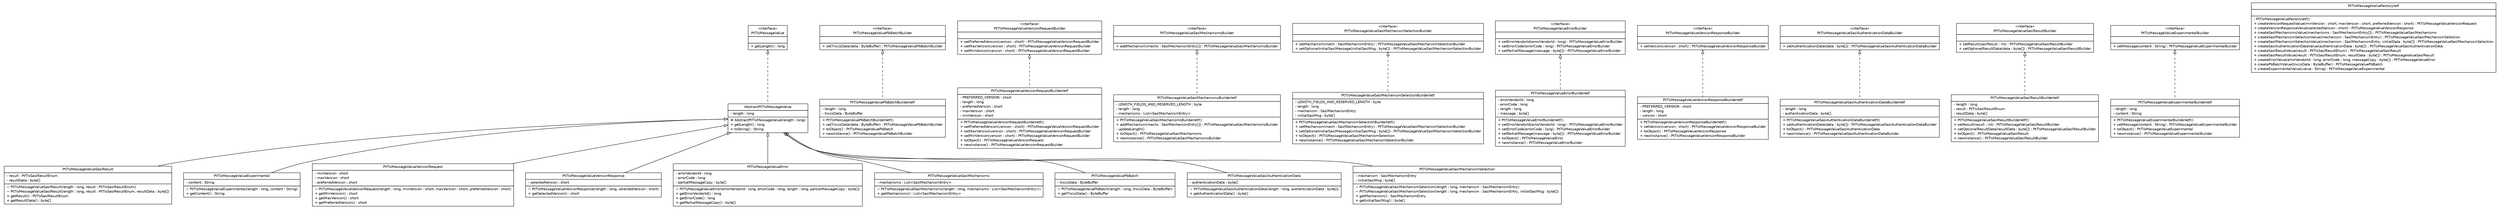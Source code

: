 #!/usr/local/bin/dot
#
# Class diagram 
# Generated by UMLGraph version R5_6 (http://www.umlgraph.org/)
#

digraph G {
	edge [fontname="Helvetica",fontsize=10,labelfontname="Helvetica",labelfontsize=10];
	node [fontname="Helvetica",fontsize=10,shape=plaintext];
	nodesep=0.25;
	ranksep=0.5;
	// org.ietf.nea.pt.value.PtTlsMessageValueSaslResult
	c8471 [label=<<table title="org.ietf.nea.pt.value.PtTlsMessageValueSaslResult" border="0" cellborder="1" cellspacing="0" cellpadding="2" port="p" href="./PtTlsMessageValueSaslResult.html">
		<tr><td><table border="0" cellspacing="0" cellpadding="1">
<tr><td align="center" balign="center"> PtTlsMessageValueSaslResult </td></tr>
		</table></td></tr>
		<tr><td><table border="0" cellspacing="0" cellpadding="1">
<tr><td align="left" balign="left"> - result : PtTlsSaslResultEnum </td></tr>
<tr><td align="left" balign="left"> - resultData : byte[] </td></tr>
		</table></td></tr>
		<tr><td><table border="0" cellspacing="0" cellpadding="1">
<tr><td align="left" balign="left"> ~ PtTlsMessageValueSaslResult(length : long, result : PtTlsSaslResultEnum) </td></tr>
<tr><td align="left" balign="left"> ~ PtTlsMessageValueSaslResult(length : long, result : PtTlsSaslResultEnum, resultData : byte[]) </td></tr>
<tr><td align="left" balign="left"> + getResult() : PtTlsSaslResultEnum </td></tr>
<tr><td align="left" balign="left"> + getResultData() : byte[] </td></tr>
		</table></td></tr>
		</table>>, URL="./PtTlsMessageValueSaslResult.html", fontname="Helvetica", fontcolor="black", fontsize=10.0];
	// org.ietf.nea.pt.value.PtTlsMessageValueExperimental
	c8472 [label=<<table title="org.ietf.nea.pt.value.PtTlsMessageValueExperimental" border="0" cellborder="1" cellspacing="0" cellpadding="2" port="p" href="./PtTlsMessageValueExperimental.html">
		<tr><td><table border="0" cellspacing="0" cellpadding="1">
<tr><td align="center" balign="center"> PtTlsMessageValueExperimental </td></tr>
		</table></td></tr>
		<tr><td><table border="0" cellspacing="0" cellpadding="1">
<tr><td align="left" balign="left"> - content : String </td></tr>
		</table></td></tr>
		<tr><td><table border="0" cellspacing="0" cellpadding="1">
<tr><td align="left" balign="left"> ~ PtTlsMessageValueExperimental(length : long, content : String) </td></tr>
<tr><td align="left" balign="left"> + getContent() : String </td></tr>
		</table></td></tr>
		</table>>, URL="./PtTlsMessageValueExperimental.html", fontname="Helvetica", fontcolor="black", fontsize=10.0];
	// org.ietf.nea.pt.value.PtTlsMessageValuePbBatchBuilderIetf
	c8473 [label=<<table title="org.ietf.nea.pt.value.PtTlsMessageValuePbBatchBuilderIetf" border="0" cellborder="1" cellspacing="0" cellpadding="2" port="p" href="./PtTlsMessageValuePbBatchBuilderIetf.html">
		<tr><td><table border="0" cellspacing="0" cellpadding="1">
<tr><td align="center" balign="center"> PtTlsMessageValuePbBatchBuilderIetf </td></tr>
		</table></td></tr>
		<tr><td><table border="0" cellspacing="0" cellpadding="1">
<tr><td align="left" balign="left"> - length : long </td></tr>
<tr><td align="left" balign="left"> - tnccsData : ByteBuffer </td></tr>
		</table></td></tr>
		<tr><td><table border="0" cellspacing="0" cellpadding="1">
<tr><td align="left" balign="left"> + PtTlsMessageValuePbBatchBuilderIetf() </td></tr>
<tr><td align="left" balign="left"> + setTnccsData(data : ByteBuffer) : PtTlsMessageValuePbBatchBuilder </td></tr>
<tr><td align="left" balign="left"> + toObject() : PtTlsMessageValuePbBatch </td></tr>
<tr><td align="left" balign="left"> + newInstance() : PtTlsMessageValuePbBatchBuilder </td></tr>
		</table></td></tr>
		</table>>, URL="./PtTlsMessageValuePbBatchBuilderIetf.html", fontname="Helvetica", fontcolor="black", fontsize=10.0];
	// org.ietf.nea.pt.value.PtTlsMessageValueVersionRequestBuilder
	c8474 [label=<<table title="org.ietf.nea.pt.value.PtTlsMessageValueVersionRequestBuilder" border="0" cellborder="1" cellspacing="0" cellpadding="2" port="p" href="./PtTlsMessageValueVersionRequestBuilder.html">
		<tr><td><table border="0" cellspacing="0" cellpadding="1">
<tr><td align="center" balign="center"> &#171;interface&#187; </td></tr>
<tr><td align="center" balign="center"> PtTlsMessageValueVersionRequestBuilder </td></tr>
		</table></td></tr>
		<tr><td><table border="0" cellspacing="0" cellpadding="1">
<tr><td align="left" balign="left">  </td></tr>
		</table></td></tr>
		<tr><td><table border="0" cellspacing="0" cellpadding="1">
<tr><td align="left" balign="left"> + setPreferredVersion(version : short) : PtTlsMessageValueVersionRequestBuilder </td></tr>
<tr><td align="left" balign="left"> + setMaxVersion(version : short) : PtTlsMessageValueVersionRequestBuilder </td></tr>
<tr><td align="left" balign="left"> + setMinVersion(version : short) : PtTlsMessageValueVersionRequestBuilder </td></tr>
		</table></td></tr>
		</table>>, URL="./PtTlsMessageValueVersionRequestBuilder.html", fontname="Helvetica", fontcolor="black", fontsize=10.0];
	// org.ietf.nea.pt.value.PtTlsMessageValueVersionRequest
	c8475 [label=<<table title="org.ietf.nea.pt.value.PtTlsMessageValueVersionRequest" border="0" cellborder="1" cellspacing="0" cellpadding="2" port="p" href="./PtTlsMessageValueVersionRequest.html">
		<tr><td><table border="0" cellspacing="0" cellpadding="1">
<tr><td align="center" balign="center"> PtTlsMessageValueVersionRequest </td></tr>
		</table></td></tr>
		<tr><td><table border="0" cellspacing="0" cellpadding="1">
<tr><td align="left" balign="left"> - minVersion : short </td></tr>
<tr><td align="left" balign="left"> - maxVersion : short </td></tr>
<tr><td align="left" balign="left"> - preferredVersion : short </td></tr>
		</table></td></tr>
		<tr><td><table border="0" cellspacing="0" cellpadding="1">
<tr><td align="left" balign="left"> ~ PtTlsMessageValueVersionRequest(length : long, minVersion : short, maxVersion : short, preferredVersion : short) </td></tr>
<tr><td align="left" balign="left"> + getMinVersion() : short </td></tr>
<tr><td align="left" balign="left"> + getMaxVersion() : short </td></tr>
<tr><td align="left" balign="left"> + getPreferredVersion() : short </td></tr>
		</table></td></tr>
		</table>>, URL="./PtTlsMessageValueVersionRequest.html", fontname="Helvetica", fontcolor="black", fontsize=10.0];
	// org.ietf.nea.pt.value.PtTlsMessageValueVersionRequestBuilderIetf
	c8476 [label=<<table title="org.ietf.nea.pt.value.PtTlsMessageValueVersionRequestBuilderIetf" border="0" cellborder="1" cellspacing="0" cellpadding="2" port="p" href="./PtTlsMessageValueVersionRequestBuilderIetf.html">
		<tr><td><table border="0" cellspacing="0" cellpadding="1">
<tr><td align="center" balign="center"> PtTlsMessageValueVersionRequestBuilderIetf </td></tr>
		</table></td></tr>
		<tr><td><table border="0" cellspacing="0" cellpadding="1">
<tr><td align="left" balign="left"> - PREFERRED_VERSION : short </td></tr>
<tr><td align="left" balign="left"> - length : long </td></tr>
<tr><td align="left" balign="left"> - preferredVersion : short </td></tr>
<tr><td align="left" balign="left"> - maxVersion : short </td></tr>
<tr><td align="left" balign="left"> - minVersion : short </td></tr>
		</table></td></tr>
		<tr><td><table border="0" cellspacing="0" cellpadding="1">
<tr><td align="left" balign="left"> + PtTlsMessageValueVersionRequestBuilderIetf() </td></tr>
<tr><td align="left" balign="left"> + setPreferredVersion(version : short) : PtTlsMessageValueVersionRequestBuilder </td></tr>
<tr><td align="left" balign="left"> + setMaxVersion(version : short) : PtTlsMessageValueVersionRequestBuilder </td></tr>
<tr><td align="left" balign="left"> + setMinVersion(version : short) : PtTlsMessageValueVersionRequestBuilder </td></tr>
<tr><td align="left" balign="left"> + toObject() : PtTlsMessageValueVersionRequest </td></tr>
<tr><td align="left" balign="left"> + newInstance() : PtTlsMessageValueVersionRequestBuilder </td></tr>
		</table></td></tr>
		</table>>, URL="./PtTlsMessageValueVersionRequestBuilderIetf.html", fontname="Helvetica", fontcolor="black", fontsize=10.0];
	// org.ietf.nea.pt.value.PtTlsMessageValueSaslMechanismsBuilderIetf
	c8477 [label=<<table title="org.ietf.nea.pt.value.PtTlsMessageValueSaslMechanismsBuilderIetf" border="0" cellborder="1" cellspacing="0" cellpadding="2" port="p" href="./PtTlsMessageValueSaslMechanismsBuilderIetf.html">
		<tr><td><table border="0" cellspacing="0" cellpadding="1">
<tr><td align="center" balign="center"> PtTlsMessageValueSaslMechanismsBuilderIetf </td></tr>
		</table></td></tr>
		<tr><td><table border="0" cellspacing="0" cellpadding="1">
<tr><td align="left" balign="left"> - LENGTH_FIELDS_AND_RESERVED_LENGTH : byte </td></tr>
<tr><td align="left" balign="left"> - length : long </td></tr>
<tr><td align="left" balign="left"> - mechanisms : List&lt;SaslMechanismEntry&gt; </td></tr>
		</table></td></tr>
		<tr><td><table border="0" cellspacing="0" cellpadding="1">
<tr><td align="left" balign="left"> + PtTlsMessageValueSaslMechanismsBuilderIetf() </td></tr>
<tr><td align="left" balign="left"> + addMechanism(mechs : SaslMechanismEntry[]) : PtTlsMessageValueSaslMechanismsBuilder </td></tr>
<tr><td align="left" balign="left"> - updateLength() </td></tr>
<tr><td align="left" balign="left"> + toObject() : PtTlsMessageValueSaslMechanisms </td></tr>
<tr><td align="left" balign="left"> + newInstance() : PtTlsMessageValueSaslMechanismsBuilder </td></tr>
		</table></td></tr>
		</table>>, URL="./PtTlsMessageValueSaslMechanismsBuilderIetf.html", fontname="Helvetica", fontcolor="black", fontsize=10.0];
	// org.ietf.nea.pt.value.PtTlsMessageValueSaslMechanismSelectionBuilder
	c8478 [label=<<table title="org.ietf.nea.pt.value.PtTlsMessageValueSaslMechanismSelectionBuilder" border="0" cellborder="1" cellspacing="0" cellpadding="2" port="p" href="./PtTlsMessageValueSaslMechanismSelectionBuilder.html">
		<tr><td><table border="0" cellspacing="0" cellpadding="1">
<tr><td align="center" balign="center"> &#171;interface&#187; </td></tr>
<tr><td align="center" balign="center"> PtTlsMessageValueSaslMechanismSelectionBuilder </td></tr>
		</table></td></tr>
		<tr><td><table border="0" cellspacing="0" cellpadding="1">
<tr><td align="left" balign="left">  </td></tr>
		</table></td></tr>
		<tr><td><table border="0" cellspacing="0" cellpadding="1">
<tr><td align="left" balign="left"> + setMechanism(mech : SaslMechanismEntry) : PtTlsMessageValueSaslMechanismSelectionBuilder </td></tr>
<tr><td align="left" balign="left"> + setOptionalInitialSaslMessage(initialSaslMsg : byte[]) : PtTlsMessageValueSaslMechanismSelectionBuilder </td></tr>
		</table></td></tr>
		</table>>, URL="./PtTlsMessageValueSaslMechanismSelectionBuilder.html", fontname="Helvetica", fontcolor="black", fontsize=10.0];
	// org.ietf.nea.pt.value.PtTlsMessageValueErrorBuilder
	c8479 [label=<<table title="org.ietf.nea.pt.value.PtTlsMessageValueErrorBuilder" border="0" cellborder="1" cellspacing="0" cellpadding="2" port="p" href="./PtTlsMessageValueErrorBuilder.html">
		<tr><td><table border="0" cellspacing="0" cellpadding="1">
<tr><td align="center" balign="center"> &#171;interface&#187; </td></tr>
<tr><td align="center" balign="center"> PtTlsMessageValueErrorBuilder </td></tr>
		</table></td></tr>
		<tr><td><table border="0" cellspacing="0" cellpadding="1">
<tr><td align="left" balign="left">  </td></tr>
		</table></td></tr>
		<tr><td><table border="0" cellspacing="0" cellpadding="1">
<tr><td align="left" balign="left"> + setErrorVendorId(errorVendorId : long) : PtTlsMessageValueErrorBuilder </td></tr>
<tr><td align="left" balign="left"> + setErrorCode(errorCode : long) : PtTlsMessageValueErrorBuilder </td></tr>
<tr><td align="left" balign="left"> + setPartialMessage(message : byte[]) : PtTlsMessageValueErrorBuilder </td></tr>
		</table></td></tr>
		</table>>, URL="./PtTlsMessageValueErrorBuilder.html", fontname="Helvetica", fontcolor="black", fontsize=10.0];
	// org.ietf.nea.pt.value.PtTlsMessageValueVersionResponseBuilderIetf
	c8480 [label=<<table title="org.ietf.nea.pt.value.PtTlsMessageValueVersionResponseBuilderIetf" border="0" cellborder="1" cellspacing="0" cellpadding="2" port="p" href="./PtTlsMessageValueVersionResponseBuilderIetf.html">
		<tr><td><table border="0" cellspacing="0" cellpadding="1">
<tr><td align="center" balign="center"> PtTlsMessageValueVersionResponseBuilderIetf </td></tr>
		</table></td></tr>
		<tr><td><table border="0" cellspacing="0" cellpadding="1">
<tr><td align="left" balign="left"> - PREFERRED_VERSION : short </td></tr>
<tr><td align="left" balign="left"> - length : long </td></tr>
<tr><td align="left" balign="left"> - version : short </td></tr>
		</table></td></tr>
		<tr><td><table border="0" cellspacing="0" cellpadding="1">
<tr><td align="left" balign="left"> + PtTlsMessageValueVersionResponseBuilderIetf() </td></tr>
<tr><td align="left" balign="left"> + setVersion(version : short) : PtTlsMessageValueVersionResponseBuilder </td></tr>
<tr><td align="left" balign="left"> + toObject() : PtTlsMessageValueVersionResponse </td></tr>
<tr><td align="left" balign="left"> + newInstance() : PtTlsMessageValueVersionResponseBuilder </td></tr>
		</table></td></tr>
		</table>>, URL="./PtTlsMessageValueVersionResponseBuilderIetf.html", fontname="Helvetica", fontcolor="black", fontsize=10.0];
	// org.ietf.nea.pt.value.AbstractPtTlsMessageValue
	c8481 [label=<<table title="org.ietf.nea.pt.value.AbstractPtTlsMessageValue" border="0" cellborder="1" cellspacing="0" cellpadding="2" port="p" href="./AbstractPtTlsMessageValue.html">
		<tr><td><table border="0" cellspacing="0" cellpadding="1">
<tr><td align="center" balign="center"> AbstractPtTlsMessageValue </td></tr>
		</table></td></tr>
		<tr><td><table border="0" cellspacing="0" cellpadding="1">
<tr><td align="left" balign="left"> - length : long </td></tr>
		</table></td></tr>
		<tr><td><table border="0" cellspacing="0" cellpadding="1">
<tr><td align="left" balign="left"> # AbstractPtTlsMessageValue(length : long) </td></tr>
<tr><td align="left" balign="left"> + getLength() : long </td></tr>
<tr><td align="left" balign="left"> + toString() : String </td></tr>
		</table></td></tr>
		</table>>, URL="./AbstractPtTlsMessageValue.html", fontname="Helvetica", fontcolor="black", fontsize=10.0];
	// org.ietf.nea.pt.value.PtTlsMessageValueSaslAuthenticationDataBuilderIetf
	c8482 [label=<<table title="org.ietf.nea.pt.value.PtTlsMessageValueSaslAuthenticationDataBuilderIetf" border="0" cellborder="1" cellspacing="0" cellpadding="2" port="p" href="./PtTlsMessageValueSaslAuthenticationDataBuilderIetf.html">
		<tr><td><table border="0" cellspacing="0" cellpadding="1">
<tr><td align="center" balign="center"> PtTlsMessageValueSaslAuthenticationDataBuilderIetf </td></tr>
		</table></td></tr>
		<tr><td><table border="0" cellspacing="0" cellpadding="1">
<tr><td align="left" balign="left"> - length : long </td></tr>
<tr><td align="left" balign="left"> - authenticationData : byte[] </td></tr>
		</table></td></tr>
		<tr><td><table border="0" cellspacing="0" cellpadding="1">
<tr><td align="left" balign="left"> + PtTlsMessageValueSaslAuthenticationDataBuilderIetf() </td></tr>
<tr><td align="left" balign="left"> + setAuthenticationData(data : byte[]) : PtTlsMessageValueSaslAuthenticationDataBuilder </td></tr>
<tr><td align="left" balign="left"> + toObject() : PtTlsMessageValueSaslAuthenticationData </td></tr>
<tr><td align="left" balign="left"> + newInstance() : PtTlsMessageValueSaslAuthenticationDataBuilder </td></tr>
		</table></td></tr>
		</table>>, URL="./PtTlsMessageValueSaslAuthenticationDataBuilderIetf.html", fontname="Helvetica", fontcolor="black", fontsize=10.0];
	// org.ietf.nea.pt.value.PtTlsMessageValueVersionResponse
	c8483 [label=<<table title="org.ietf.nea.pt.value.PtTlsMessageValueVersionResponse" border="0" cellborder="1" cellspacing="0" cellpadding="2" port="p" href="./PtTlsMessageValueVersionResponse.html">
		<tr><td><table border="0" cellspacing="0" cellpadding="1">
<tr><td align="center" balign="center"> PtTlsMessageValueVersionResponse </td></tr>
		</table></td></tr>
		<tr><td><table border="0" cellspacing="0" cellpadding="1">
<tr><td align="left" balign="left"> - selectedVersion : short </td></tr>
		</table></td></tr>
		<tr><td><table border="0" cellspacing="0" cellpadding="1">
<tr><td align="left" balign="left"> ~ PtTlsMessageValueVersionResponse(length : long, selectedVersion : short) </td></tr>
<tr><td align="left" balign="left"> + getSelectedVersion() : short </td></tr>
		</table></td></tr>
		</table>>, URL="./PtTlsMessageValueVersionResponse.html", fontname="Helvetica", fontcolor="black", fontsize=10.0];
	// org.ietf.nea.pt.value.PtTlsMessageValuePbBatchBuilder
	c8484 [label=<<table title="org.ietf.nea.pt.value.PtTlsMessageValuePbBatchBuilder" border="0" cellborder="1" cellspacing="0" cellpadding="2" port="p" href="./PtTlsMessageValuePbBatchBuilder.html">
		<tr><td><table border="0" cellspacing="0" cellpadding="1">
<tr><td align="center" balign="center"> &#171;interface&#187; </td></tr>
<tr><td align="center" balign="center"> PtTlsMessageValuePbBatchBuilder </td></tr>
		</table></td></tr>
		<tr><td><table border="0" cellspacing="0" cellpadding="1">
<tr><td align="left" balign="left">  </td></tr>
		</table></td></tr>
		<tr><td><table border="0" cellspacing="0" cellpadding="1">
<tr><td align="left" balign="left"> + setTnccsData(data : ByteBuffer) : PtTlsMessageValuePbBatchBuilder </td></tr>
		</table></td></tr>
		</table>>, URL="./PtTlsMessageValuePbBatchBuilder.html", fontname="Helvetica", fontcolor="black", fontsize=10.0];
	// org.ietf.nea.pt.value.PtTlsMessageValueError
	c8485 [label=<<table title="org.ietf.nea.pt.value.PtTlsMessageValueError" border="0" cellborder="1" cellspacing="0" cellpadding="2" port="p" href="./PtTlsMessageValueError.html">
		<tr><td><table border="0" cellspacing="0" cellpadding="1">
<tr><td align="center" balign="center"> PtTlsMessageValueError </td></tr>
		</table></td></tr>
		<tr><td><table border="0" cellspacing="0" cellpadding="1">
<tr><td align="left" balign="left"> - errorVendorId : long </td></tr>
<tr><td align="left" balign="left"> - errorCode : long </td></tr>
<tr><td align="left" balign="left"> - partialMessageCopy : byte[] </td></tr>
		</table></td></tr>
		<tr><td><table border="0" cellspacing="0" cellpadding="1">
<tr><td align="left" balign="left"> ~ PtTlsMessageValueError(errorVendorId : long, errorCode : long, length : long, partialMessageCopy : byte[]) </td></tr>
<tr><td align="left" balign="left"> + getErrorVendorId() : long </td></tr>
<tr><td align="left" balign="left"> + getErrorCode() : long </td></tr>
<tr><td align="left" balign="left"> + getPartialMessageCopy() : byte[] </td></tr>
		</table></td></tr>
		</table>>, URL="./PtTlsMessageValueError.html", fontname="Helvetica", fontcolor="black", fontsize=10.0];
	// org.ietf.nea.pt.value.PtTlsMessageValue
	c8486 [label=<<table title="org.ietf.nea.pt.value.PtTlsMessageValue" border="0" cellborder="1" cellspacing="0" cellpadding="2" port="p" href="./PtTlsMessageValue.html">
		<tr><td><table border="0" cellspacing="0" cellpadding="1">
<tr><td align="center" balign="center"> &#171;interface&#187; </td></tr>
<tr><td align="center" balign="center"> PtTlsMessageValue </td></tr>
		</table></td></tr>
		<tr><td><table border="0" cellspacing="0" cellpadding="1">
<tr><td align="left" balign="left">  </td></tr>
		</table></td></tr>
		<tr><td><table border="0" cellspacing="0" cellpadding="1">
<tr><td align="left" balign="left"> + getLength() : long </td></tr>
		</table></td></tr>
		</table>>, URL="./PtTlsMessageValue.html", fontname="Helvetica", fontcolor="black", fontsize=10.0];
	// org.ietf.nea.pt.value.PtTlsMessageValueVersionResponseBuilder
	c8487 [label=<<table title="org.ietf.nea.pt.value.PtTlsMessageValueVersionResponseBuilder" border="0" cellborder="1" cellspacing="0" cellpadding="2" port="p" href="./PtTlsMessageValueVersionResponseBuilder.html">
		<tr><td><table border="0" cellspacing="0" cellpadding="1">
<tr><td align="center" balign="center"> &#171;interface&#187; </td></tr>
<tr><td align="center" balign="center"> PtTlsMessageValueVersionResponseBuilder </td></tr>
		</table></td></tr>
		<tr><td><table border="0" cellspacing="0" cellpadding="1">
<tr><td align="left" balign="left">  </td></tr>
		</table></td></tr>
		<tr><td><table border="0" cellspacing="0" cellpadding="1">
<tr><td align="left" balign="left"> + setVersion(version : short) : PtTlsMessageValueVersionResponseBuilder </td></tr>
		</table></td></tr>
		</table>>, URL="./PtTlsMessageValueVersionResponseBuilder.html", fontname="Helvetica", fontcolor="black", fontsize=10.0];
	// org.ietf.nea.pt.value.PtTlsMessageValueSaslResultBuilderIetf
	c8488 [label=<<table title="org.ietf.nea.pt.value.PtTlsMessageValueSaslResultBuilderIetf" border="0" cellborder="1" cellspacing="0" cellpadding="2" port="p" href="./PtTlsMessageValueSaslResultBuilderIetf.html">
		<tr><td><table border="0" cellspacing="0" cellpadding="1">
<tr><td align="center" balign="center"> PtTlsMessageValueSaslResultBuilderIetf </td></tr>
		</table></td></tr>
		<tr><td><table border="0" cellspacing="0" cellpadding="1">
<tr><td align="left" balign="left"> - length : long </td></tr>
<tr><td align="left" balign="left"> - result : PtTlsSaslResultEnum </td></tr>
<tr><td align="left" balign="left"> - resultData : byte[] </td></tr>
		</table></td></tr>
		<tr><td><table border="0" cellspacing="0" cellpadding="1">
<tr><td align="left" balign="left"> + PtTlsMessageValueSaslResultBuilderIetf() </td></tr>
<tr><td align="left" balign="left"> + setResult(result : int) : PtTlsMessageValueSaslResultBuilder </td></tr>
<tr><td align="left" balign="left"> + setOptionalResultData(resultData : byte[]) : PtTlsMessageValueSaslResultBuilder </td></tr>
<tr><td align="left" balign="left"> + toObject() : PtTlsMessageValueSaslResult </td></tr>
<tr><td align="left" balign="left"> + newInstance() : PtTlsMessageValueSaslResultBuilder </td></tr>
		</table></td></tr>
		</table>>, URL="./PtTlsMessageValueSaslResultBuilderIetf.html", fontname="Helvetica", fontcolor="black", fontsize=10.0];
	// org.ietf.nea.pt.value.PtTlsMessageValueSaslMechanisms
	c8489 [label=<<table title="org.ietf.nea.pt.value.PtTlsMessageValueSaslMechanisms" border="0" cellborder="1" cellspacing="0" cellpadding="2" port="p" href="./PtTlsMessageValueSaslMechanisms.html">
		<tr><td><table border="0" cellspacing="0" cellpadding="1">
<tr><td align="center" balign="center"> PtTlsMessageValueSaslMechanisms </td></tr>
		</table></td></tr>
		<tr><td><table border="0" cellspacing="0" cellpadding="1">
<tr><td align="left" balign="left"> - mechanisms : List&lt;SaslMechanismEntry&gt; </td></tr>
		</table></td></tr>
		<tr><td><table border="0" cellspacing="0" cellpadding="1">
<tr><td align="left" balign="left"> ~ PtTlsMessageValueSaslMechanisms(length : long, mechanisms : List&lt;SaslMechanismEntry&gt;) </td></tr>
<tr><td align="left" balign="left"> + getMechanisms() : List&lt;SaslMechanismEntry&gt; </td></tr>
		</table></td></tr>
		</table>>, URL="./PtTlsMessageValueSaslMechanisms.html", fontname="Helvetica", fontcolor="black", fontsize=10.0];
	// org.ietf.nea.pt.value.PtTlsMessageValueErrorBuilderIetf
	c8490 [label=<<table title="org.ietf.nea.pt.value.PtTlsMessageValueErrorBuilderIetf" border="0" cellborder="1" cellspacing="0" cellpadding="2" port="p" href="./PtTlsMessageValueErrorBuilderIetf.html">
		<tr><td><table border="0" cellspacing="0" cellpadding="1">
<tr><td align="center" balign="center"> PtTlsMessageValueErrorBuilderIetf </td></tr>
		</table></td></tr>
		<tr><td><table border="0" cellspacing="0" cellpadding="1">
<tr><td align="left" balign="left"> - errorVendorId : long </td></tr>
<tr><td align="left" balign="left"> - errorCode : long </td></tr>
<tr><td align="left" balign="left"> - length : long </td></tr>
<tr><td align="left" balign="left"> - message : byte[] </td></tr>
		</table></td></tr>
		<tr><td><table border="0" cellspacing="0" cellpadding="1">
<tr><td align="left" balign="left"> + PtTlsMessageValueErrorBuilderIetf() </td></tr>
<tr><td align="left" balign="left"> + setErrorVendorId(errorVendorId : long) : PtTlsMessageValueErrorBuilder </td></tr>
<tr><td align="left" balign="left"> + setErrorCode(errorCode : long) : PtTlsMessageValueErrorBuilder </td></tr>
<tr><td align="left" balign="left"> + setPartialMessage(message : byte[]) : PtTlsMessageValueErrorBuilder </td></tr>
<tr><td align="left" balign="left"> + toObject() : PtTlsMessageValueError </td></tr>
<tr><td align="left" balign="left"> + newInstance() : PtTlsMessageValueErrorBuilder </td></tr>
		</table></td></tr>
		</table>>, URL="./PtTlsMessageValueErrorBuilderIetf.html", fontname="Helvetica", fontcolor="black", fontsize=10.0];
	// org.ietf.nea.pt.value.PtTlsMessageValueSaslResultBuilder
	c8491 [label=<<table title="org.ietf.nea.pt.value.PtTlsMessageValueSaslResultBuilder" border="0" cellborder="1" cellspacing="0" cellpadding="2" port="p" href="./PtTlsMessageValueSaslResultBuilder.html">
		<tr><td><table border="0" cellspacing="0" cellpadding="1">
<tr><td align="center" balign="center"> &#171;interface&#187; </td></tr>
<tr><td align="center" balign="center"> PtTlsMessageValueSaslResultBuilder </td></tr>
		</table></td></tr>
		<tr><td><table border="0" cellspacing="0" cellpadding="1">
<tr><td align="left" balign="left">  </td></tr>
		</table></td></tr>
		<tr><td><table border="0" cellspacing="0" cellpadding="1">
<tr><td align="left" balign="left"> + setResult(saslResult : int) : PtTlsMessageValueSaslResultBuilder </td></tr>
<tr><td align="left" balign="left"> + setOptionalResultData(data : byte[]) : PtTlsMessageValueSaslResultBuilder </td></tr>
		</table></td></tr>
		</table>>, URL="./PtTlsMessageValueSaslResultBuilder.html", fontname="Helvetica", fontcolor="black", fontsize=10.0];
	// org.ietf.nea.pt.value.PtTlsMessageValuePbBatch
	c8492 [label=<<table title="org.ietf.nea.pt.value.PtTlsMessageValuePbBatch" border="0" cellborder="1" cellspacing="0" cellpadding="2" port="p" href="./PtTlsMessageValuePbBatch.html">
		<tr><td><table border="0" cellspacing="0" cellpadding="1">
<tr><td align="center" balign="center"> PtTlsMessageValuePbBatch </td></tr>
		</table></td></tr>
		<tr><td><table border="0" cellspacing="0" cellpadding="1">
<tr><td align="left" balign="left"> - tnccsData : ByteBuffer </td></tr>
		</table></td></tr>
		<tr><td><table border="0" cellspacing="0" cellpadding="1">
<tr><td align="left" balign="left"> ~ PtTlsMessageValuePbBatch(length : long, tnccsData : ByteBuffer) </td></tr>
<tr><td align="left" balign="left"> + getTnccsData() : ByteBuffer </td></tr>
		</table></td></tr>
		</table>>, URL="./PtTlsMessageValuePbBatch.html", fontname="Helvetica", fontcolor="black", fontsize=10.0];
	// org.ietf.nea.pt.value.PtTlsMessageValueExperimentalBuilderIetf
	c8493 [label=<<table title="org.ietf.nea.pt.value.PtTlsMessageValueExperimentalBuilderIetf" border="0" cellborder="1" cellspacing="0" cellpadding="2" port="p" href="./PtTlsMessageValueExperimentalBuilderIetf.html">
		<tr><td><table border="0" cellspacing="0" cellpadding="1">
<tr><td align="center" balign="center"> PtTlsMessageValueExperimentalBuilderIetf </td></tr>
		</table></td></tr>
		<tr><td><table border="0" cellspacing="0" cellpadding="1">
<tr><td align="left" balign="left"> - length : long </td></tr>
<tr><td align="left" balign="left"> - content : String </td></tr>
		</table></td></tr>
		<tr><td><table border="0" cellspacing="0" cellpadding="1">
<tr><td align="left" balign="left"> + PtTlsMessageValueExperimentalBuilderIetf() </td></tr>
<tr><td align="left" balign="left"> + setMessage(content : String) : PtTlsMessageValueExperimentalBuilder </td></tr>
<tr><td align="left" balign="left"> + toObject() : PtTlsMessageValueExperimental </td></tr>
<tr><td align="left" balign="left"> + newInstance() : PtTlsMessageValueExperimentalBuilder </td></tr>
		</table></td></tr>
		</table>>, URL="./PtTlsMessageValueExperimentalBuilderIetf.html", fontname="Helvetica", fontcolor="black", fontsize=10.0];
	// org.ietf.nea.pt.value.PtTlsMessageValueSaslAuthenticationData
	c8494 [label=<<table title="org.ietf.nea.pt.value.PtTlsMessageValueSaslAuthenticationData" border="0" cellborder="1" cellspacing="0" cellpadding="2" port="p" href="./PtTlsMessageValueSaslAuthenticationData.html">
		<tr><td><table border="0" cellspacing="0" cellpadding="1">
<tr><td align="center" balign="center"> PtTlsMessageValueSaslAuthenticationData </td></tr>
		</table></td></tr>
		<tr><td><table border="0" cellspacing="0" cellpadding="1">
<tr><td align="left" balign="left"> - authenticationData : byte[] </td></tr>
		</table></td></tr>
		<tr><td><table border="0" cellspacing="0" cellpadding="1">
<tr><td align="left" balign="left"> ~ PtTlsMessageValueSaslAuthenticationData(length : long, authenticationData : byte[]) </td></tr>
<tr><td align="left" balign="left"> + getAuthenticationData() : byte[] </td></tr>
		</table></td></tr>
		</table>>, URL="./PtTlsMessageValueSaslAuthenticationData.html", fontname="Helvetica", fontcolor="black", fontsize=10.0];
	// org.ietf.nea.pt.value.PtTlsMessageValueFactoryIetf
	c8495 [label=<<table title="org.ietf.nea.pt.value.PtTlsMessageValueFactoryIetf" border="0" cellborder="1" cellspacing="0" cellpadding="2" port="p" href="./PtTlsMessageValueFactoryIetf.html">
		<tr><td><table border="0" cellspacing="0" cellpadding="1">
<tr><td align="center" balign="center"> PtTlsMessageValueFactoryIetf </td></tr>
		</table></td></tr>
		<tr><td><table border="0" cellspacing="0" cellpadding="1">
<tr><td align="left" balign="left">  </td></tr>
		</table></td></tr>
		<tr><td><table border="0" cellspacing="0" cellpadding="1">
<tr><td align="left" balign="left"> - PtTlsMessageValueFactoryIetf() </td></tr>
<tr><td align="left" balign="left"> + createVersionRequestValue(minVersion : short, maxVersion : short, preferredVersion : short) : PtTlsMessageValueVersionRequest </td></tr>
<tr><td align="left" balign="left"> + createVersionResponseValue(selectedVersion : short) : PtTlsMessageValueVersionResponse </td></tr>
<tr><td align="left" balign="left"> + createSaslMechanismsValue(mechanisms : SaslMechanismEntry[]) : PtTlsMessageValueSaslMechanisms </td></tr>
<tr><td align="left" balign="left"> + createSaslMechanismSelectionValue(mechanism : SaslMechanismEntry) : PtTlsMessageValueSaslMechanismSelection </td></tr>
<tr><td align="left" balign="left"> + createSaslMechanismSelectionValue(mechanism : SaslMechanismEntry, initialData : byte[]) : PtTlsMessageValueSaslMechanismSelection </td></tr>
<tr><td align="left" balign="left"> + createSaslAuthenticationDataValue(authenticationData : byte[]) : PtTlsMessageValueSaslAuthenticationData </td></tr>
<tr><td align="left" balign="left"> + createSaslResultValue(result : PtTlsSaslResultEnum) : PtTlsMessageValueSaslResult </td></tr>
<tr><td align="left" balign="left"> + createSaslResultValue(result : PtTlsSaslResultEnum, resultData : byte[]) : PtTlsMessageValueSaslResult </td></tr>
<tr><td align="left" balign="left"> + createErrorValue(errorVendorId : long, errorCode : long, messageCopy : byte[]) : PtTlsMessageValueError </td></tr>
<tr><td align="left" balign="left"> + createPbBatchValue(tnccsData : ByteBuffer) : PtTlsMessageValuePbBatch </td></tr>
<tr><td align="left" balign="left"> + createExperimentalValue(value : String) : PtTlsMessageValueExperimental </td></tr>
		</table></td></tr>
		</table>>, URL="./PtTlsMessageValueFactoryIetf.html", fontname="Helvetica", fontcolor="black", fontsize=10.0];
	// org.ietf.nea.pt.value.PtTlsMessageValueSaslMechanismsBuilder
	c8496 [label=<<table title="org.ietf.nea.pt.value.PtTlsMessageValueSaslMechanismsBuilder" border="0" cellborder="1" cellspacing="0" cellpadding="2" port="p" href="./PtTlsMessageValueSaslMechanismsBuilder.html">
		<tr><td><table border="0" cellspacing="0" cellpadding="1">
<tr><td align="center" balign="center"> &#171;interface&#187; </td></tr>
<tr><td align="center" balign="center"> PtTlsMessageValueSaslMechanismsBuilder </td></tr>
		</table></td></tr>
		<tr><td><table border="0" cellspacing="0" cellpadding="1">
<tr><td align="left" balign="left">  </td></tr>
		</table></td></tr>
		<tr><td><table border="0" cellspacing="0" cellpadding="1">
<tr><td align="left" balign="left"> + addMechanism(mechs : SaslMechanismEntry[]) : PtTlsMessageValueSaslMechanismsBuilder </td></tr>
		</table></td></tr>
		</table>>, URL="./PtTlsMessageValueSaslMechanismsBuilder.html", fontname="Helvetica", fontcolor="black", fontsize=10.0];
	// org.ietf.nea.pt.value.PtTlsMessageValueExperimentalBuilder
	c8497 [label=<<table title="org.ietf.nea.pt.value.PtTlsMessageValueExperimentalBuilder" border="0" cellborder="1" cellspacing="0" cellpadding="2" port="p" href="./PtTlsMessageValueExperimentalBuilder.html">
		<tr><td><table border="0" cellspacing="0" cellpadding="1">
<tr><td align="center" balign="center"> &#171;interface&#187; </td></tr>
<tr><td align="center" balign="center"> PtTlsMessageValueExperimentalBuilder </td></tr>
		</table></td></tr>
		<tr><td><table border="0" cellspacing="0" cellpadding="1">
<tr><td align="left" balign="left">  </td></tr>
		</table></td></tr>
		<tr><td><table border="0" cellspacing="0" cellpadding="1">
<tr><td align="left" balign="left"> + setMessage(content : String) : PtTlsMessageValueExperimentalBuilder </td></tr>
		</table></td></tr>
		</table>>, URL="./PtTlsMessageValueExperimentalBuilder.html", fontname="Helvetica", fontcolor="black", fontsize=10.0];
	// org.ietf.nea.pt.value.PtTlsMessageValueSaslAuthenticationDataBuilder
	c8498 [label=<<table title="org.ietf.nea.pt.value.PtTlsMessageValueSaslAuthenticationDataBuilder" border="0" cellborder="1" cellspacing="0" cellpadding="2" port="p" href="./PtTlsMessageValueSaslAuthenticationDataBuilder.html">
		<tr><td><table border="0" cellspacing="0" cellpadding="1">
<tr><td align="center" balign="center"> &#171;interface&#187; </td></tr>
<tr><td align="center" balign="center"> PtTlsMessageValueSaslAuthenticationDataBuilder </td></tr>
		</table></td></tr>
		<tr><td><table border="0" cellspacing="0" cellpadding="1">
<tr><td align="left" balign="left">  </td></tr>
		</table></td></tr>
		<tr><td><table border="0" cellspacing="0" cellpadding="1">
<tr><td align="left" balign="left"> + setAuthenticationData(data : byte[]) : PtTlsMessageValueSaslAuthenticationDataBuilder </td></tr>
		</table></td></tr>
		</table>>, URL="./PtTlsMessageValueSaslAuthenticationDataBuilder.html", fontname="Helvetica", fontcolor="black", fontsize=10.0];
	// org.ietf.nea.pt.value.PtTlsMessageValueSaslMechanismSelectionBuilderIetf
	c8499 [label=<<table title="org.ietf.nea.pt.value.PtTlsMessageValueSaslMechanismSelectionBuilderIetf" border="0" cellborder="1" cellspacing="0" cellpadding="2" port="p" href="./PtTlsMessageValueSaslMechanismSelectionBuilderIetf.html">
		<tr><td><table border="0" cellspacing="0" cellpadding="1">
<tr><td align="center" balign="center"> PtTlsMessageValueSaslMechanismSelectionBuilderIetf </td></tr>
		</table></td></tr>
		<tr><td><table border="0" cellspacing="0" cellpadding="1">
<tr><td align="left" balign="left"> - LENGTH_FIELDS_AND_RESERVED_LENGTH : byte </td></tr>
<tr><td align="left" balign="left"> - length : long </td></tr>
<tr><td align="left" balign="left"> - mechanism : SaslMechanismEntry </td></tr>
<tr><td align="left" balign="left"> - initialSaslMsg : byte[] </td></tr>
		</table></td></tr>
		<tr><td><table border="0" cellspacing="0" cellpadding="1">
<tr><td align="left" balign="left"> + PtTlsMessageValueSaslMechanismSelectionBuilderIetf() </td></tr>
<tr><td align="left" balign="left"> + setMechanism(mech : SaslMechanismEntry) : PtTlsMessageValueSaslMechanismSelectionBuilder </td></tr>
<tr><td align="left" balign="left"> + setOptionalInitialSaslMessage(initialSaslMsg : byte[]) : PtTlsMessageValueSaslMechanismSelectionBuilder </td></tr>
<tr><td align="left" balign="left"> + toObject() : PtTlsMessageValueSaslMechanismSelection </td></tr>
<tr><td align="left" balign="left"> + newInstance() : PtTlsMessageValueSaslMechanismSelectionBuilder </td></tr>
		</table></td></tr>
		</table>>, URL="./PtTlsMessageValueSaslMechanismSelectionBuilderIetf.html", fontname="Helvetica", fontcolor="black", fontsize=10.0];
	// org.ietf.nea.pt.value.PtTlsMessageValueSaslMechanismSelection
	c8500 [label=<<table title="org.ietf.nea.pt.value.PtTlsMessageValueSaslMechanismSelection" border="0" cellborder="1" cellspacing="0" cellpadding="2" port="p" href="./PtTlsMessageValueSaslMechanismSelection.html">
		<tr><td><table border="0" cellspacing="0" cellpadding="1">
<tr><td align="center" balign="center"> PtTlsMessageValueSaslMechanismSelection </td></tr>
		</table></td></tr>
		<tr><td><table border="0" cellspacing="0" cellpadding="1">
<tr><td align="left" balign="left"> - mechanism : SaslMechanismEntry </td></tr>
<tr><td align="left" balign="left"> - initialSaslMsg : byte[] </td></tr>
		</table></td></tr>
		<tr><td><table border="0" cellspacing="0" cellpadding="1">
<tr><td align="left" balign="left"> ~ PtTlsMessageValueSaslMechanismSelection(length : long, mechanism : SaslMechanismEntry) </td></tr>
<tr><td align="left" balign="left"> ~ PtTlsMessageValueSaslMechanismSelection(length : long, mechanism : SaslMechanismEntry, initialSaslMsg : byte[]) </td></tr>
<tr><td align="left" balign="left"> + getMechanism() : SaslMechanismEntry </td></tr>
<tr><td align="left" balign="left"> + getInitialSaslMsg() : byte[] </td></tr>
		</table></td></tr>
		</table>>, URL="./PtTlsMessageValueSaslMechanismSelection.html", fontname="Helvetica", fontcolor="black", fontsize=10.0];
	//org.ietf.nea.pt.value.PtTlsMessageValueSaslResult extends org.ietf.nea.pt.value.AbstractPtTlsMessageValue
	c8481:p -> c8471:p [dir=back,arrowtail=empty];
	//org.ietf.nea.pt.value.PtTlsMessageValueExperimental extends org.ietf.nea.pt.value.AbstractPtTlsMessageValue
	c8481:p -> c8472:p [dir=back,arrowtail=empty];
	//org.ietf.nea.pt.value.PtTlsMessageValuePbBatchBuilderIetf implements org.ietf.nea.pt.value.PtTlsMessageValuePbBatchBuilder
	c8484:p -> c8473:p [dir=back,arrowtail=empty,style=dashed];
	//org.ietf.nea.pt.value.PtTlsMessageValueVersionRequest extends org.ietf.nea.pt.value.AbstractPtTlsMessageValue
	c8481:p -> c8475:p [dir=back,arrowtail=empty];
	//org.ietf.nea.pt.value.PtTlsMessageValueVersionRequestBuilderIetf implements org.ietf.nea.pt.value.PtTlsMessageValueVersionRequestBuilder
	c8474:p -> c8476:p [dir=back,arrowtail=empty,style=dashed];
	//org.ietf.nea.pt.value.PtTlsMessageValueSaslMechanismsBuilderIetf implements org.ietf.nea.pt.value.PtTlsMessageValueSaslMechanismsBuilder
	c8496:p -> c8477:p [dir=back,arrowtail=empty,style=dashed];
	//org.ietf.nea.pt.value.PtTlsMessageValueVersionResponseBuilderIetf implements org.ietf.nea.pt.value.PtTlsMessageValueVersionResponseBuilder
	c8487:p -> c8480:p [dir=back,arrowtail=empty,style=dashed];
	//org.ietf.nea.pt.value.AbstractPtTlsMessageValue implements org.ietf.nea.pt.value.PtTlsMessageValue
	c8486:p -> c8481:p [dir=back,arrowtail=empty,style=dashed];
	//org.ietf.nea.pt.value.PtTlsMessageValueSaslAuthenticationDataBuilderIetf implements org.ietf.nea.pt.value.PtTlsMessageValueSaslAuthenticationDataBuilder
	c8498:p -> c8482:p [dir=back,arrowtail=empty,style=dashed];
	//org.ietf.nea.pt.value.PtTlsMessageValueVersionResponse extends org.ietf.nea.pt.value.AbstractPtTlsMessageValue
	c8481:p -> c8483:p [dir=back,arrowtail=empty];
	//org.ietf.nea.pt.value.PtTlsMessageValueError extends org.ietf.nea.pt.value.AbstractPtTlsMessageValue
	c8481:p -> c8485:p [dir=back,arrowtail=empty];
	//org.ietf.nea.pt.value.PtTlsMessageValueSaslResultBuilderIetf implements org.ietf.nea.pt.value.PtTlsMessageValueSaslResultBuilder
	c8491:p -> c8488:p [dir=back,arrowtail=empty,style=dashed];
	//org.ietf.nea.pt.value.PtTlsMessageValueSaslMechanisms extends org.ietf.nea.pt.value.AbstractPtTlsMessageValue
	c8481:p -> c8489:p [dir=back,arrowtail=empty];
	//org.ietf.nea.pt.value.PtTlsMessageValueErrorBuilderIetf implements org.ietf.nea.pt.value.PtTlsMessageValueErrorBuilder
	c8479:p -> c8490:p [dir=back,arrowtail=empty,style=dashed];
	//org.ietf.nea.pt.value.PtTlsMessageValuePbBatch extends org.ietf.nea.pt.value.AbstractPtTlsMessageValue
	c8481:p -> c8492:p [dir=back,arrowtail=empty];
	//org.ietf.nea.pt.value.PtTlsMessageValueExperimentalBuilderIetf implements org.ietf.nea.pt.value.PtTlsMessageValueExperimentalBuilder
	c8497:p -> c8493:p [dir=back,arrowtail=empty,style=dashed];
	//org.ietf.nea.pt.value.PtTlsMessageValueSaslAuthenticationData extends org.ietf.nea.pt.value.AbstractPtTlsMessageValue
	c8481:p -> c8494:p [dir=back,arrowtail=empty];
	//org.ietf.nea.pt.value.PtTlsMessageValueSaslMechanismSelectionBuilderIetf implements org.ietf.nea.pt.value.PtTlsMessageValueSaslMechanismSelectionBuilder
	c8478:p -> c8499:p [dir=back,arrowtail=empty,style=dashed];
	//org.ietf.nea.pt.value.PtTlsMessageValueSaslMechanismSelection extends org.ietf.nea.pt.value.AbstractPtTlsMessageValue
	c8481:p -> c8500:p [dir=back,arrowtail=empty];
}

